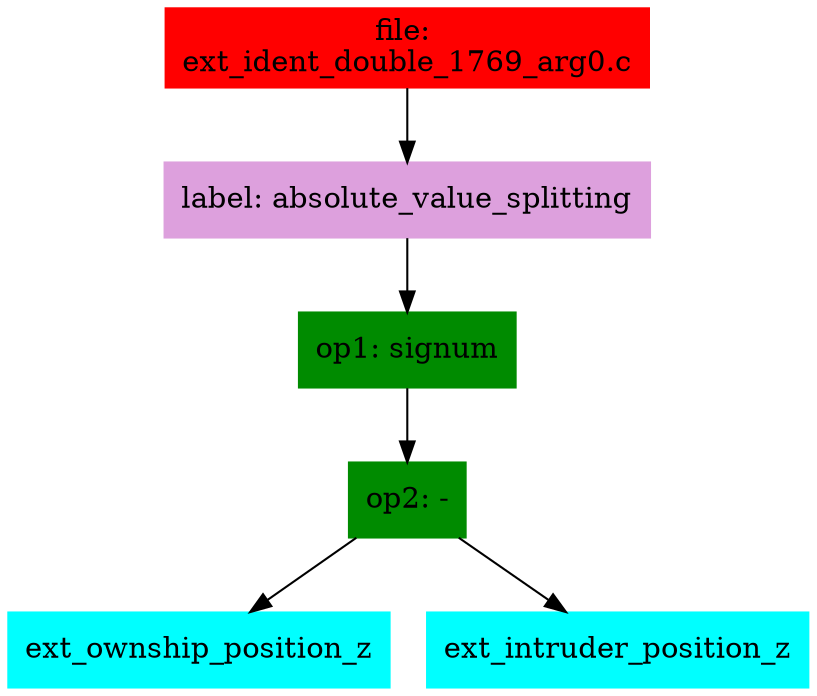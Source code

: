 digraph G {
node [shape=box]

0 [label="file: 
ext_ident_double_1769_arg0.c",color=red, style=filled]
1 [label="label: absolute_value_splitting",color=plum, style=filled]
0 -> 1
2 [label="op1: signum",color=green4, style=filled]
1 -> 2
3 [label="op2: -",color=green4, style=filled]
2 -> 3
4 [label="ext_ownship_position_z",color=cyan1, style=filled]
3 -> 4
5 [label="ext_intruder_position_z",color=cyan1, style=filled]
3 -> 5


}


